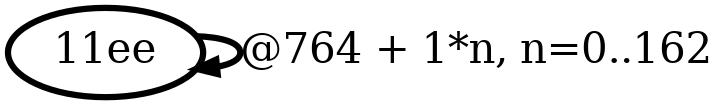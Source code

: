 digraph G {
        node [style=rounded, penwidth=3, fontsize=20, shape=oval];
        "11ee" -> "11ee" [label="@764 + 1*n, n=0..162", color=black,arrowsize=1,style=bold,penwidth=3,fontsize=20];
}
